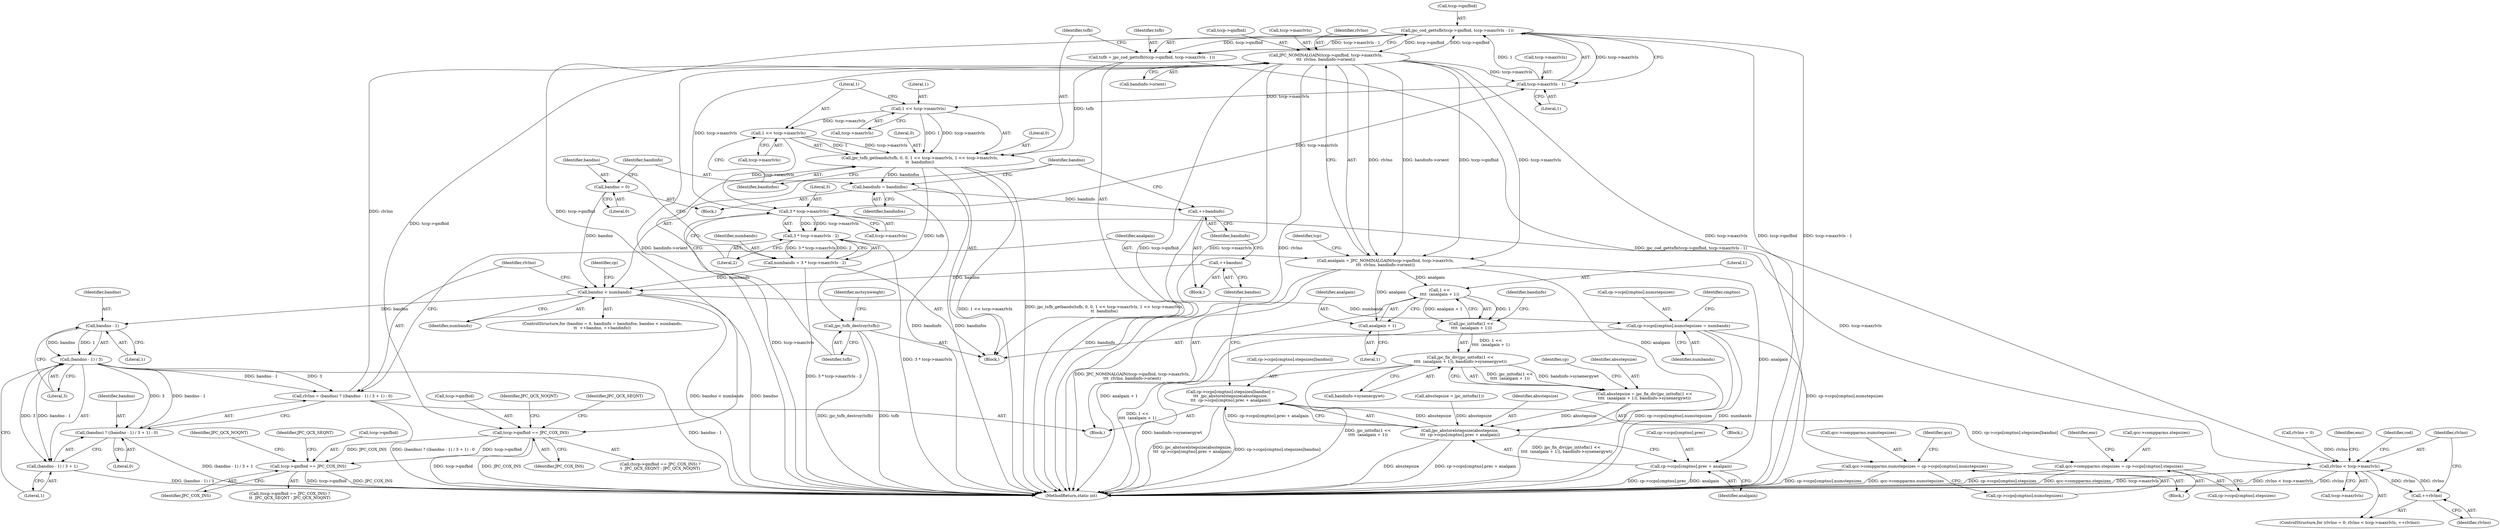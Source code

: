 digraph "0_jasper_d42b2388f7f8e0332c846675133acea151fc557a_38@API" {
"1000533" [label="(Call,jpc_cod_gettsfb(tccp->qmfbid, tccp->maxrlvls - 1))"];
"1000606" [label="(Call,JPC_NOMINALGAIN(tccp->qmfbid, tccp->maxrlvls,\n\t\t\t  rlvlno, bandinfo->orient))"];
"1000533" [label="(Call,jpc_cod_gettsfb(tccp->qmfbid, tccp->maxrlvls - 1))"];
"1000537" [label="(Call,tccp->maxrlvls - 1)"];
"1000569" [label="(Call,3 * tccp->maxrlvls)"];
"1000551" [label="(Call,1 << tccp->maxrlvls)"];
"1000546" [label="(Call,1 << tccp->maxrlvls)"];
"1000592" [label="(Call,rlvlno = (bandno) ? ((bandno - 1) / 3 + 1) : 0)"];
"1000597" [label="(Call,(bandno - 1) / 3)"];
"1000598" [label="(Call,bandno - 1)"];
"1000583" [label="(Call,bandno < numbands)"];
"1000587" [label="(Call,++bandno)"];
"1000577" [label="(Call,bandno = 0)"];
"1000566" [label="(Call,numbands = 3 * tccp->maxrlvls - 2)"];
"1000568" [label="(Call,3 * tccp->maxrlvls - 2)"];
"1000531" [label="(Call,tsfb = jpc_cod_gettsfb(tccp->qmfbid, tccp->maxrlvls - 1))"];
"1000542" [label="(Call,jpc_tsfb_getbands(tsfb, 0, 0, 1 << tccp->maxrlvls, 1 << tccp->maxrlvls,\n\t\t  bandinfos))"];
"1000557" [label="(Call,jpc_tsfb_destroy(tsfb))"];
"1000580" [label="(Call,bandinfo = bandinfos)"];
"1000589" [label="(Call,++bandinfo)"];
"1000928" [label="(Call,tccp->qmfbid == JPC_COX_INS)"];
"1001055" [label="(Call,tccp->qmfbid == JPC_COX_INS)"];
"1000594" [label="(Call,(bandno) ? ((bandno - 1) / 3 + 1) : 0)"];
"1000596" [label="(Call,(bandno - 1) / 3 + 1)"];
"1000662" [label="(Call,cp->ccps[cmptno].numstepsizes = numbands)"];
"1001062" [label="(Call,qcc->compparms.numstepsizes = cp->ccps[cmptno].numstepsizes)"];
"1000835" [label="(Call,rlvlno < tccp->maxrlvls)"];
"1000840" [label="(Call,++rlvlno)"];
"1000604" [label="(Call,analgain = JPC_NOMINALGAIN(tccp->qmfbid, tccp->maxrlvls,\n\t\t\t  rlvlno, bandinfo->orient))"];
"1000627" [label="(Call,1 <<\n\t\t\t\t  (analgain + 1))"];
"1000626" [label="(Call,jpc_inttofix(1 <<\n\t\t\t\t  (analgain + 1)))"];
"1000625" [label="(Call,jpc_fix_div(jpc_inttofix(1 <<\n\t\t\t\t  (analgain + 1)), bandinfo->synenergywt))"];
"1000623" [label="(Call,absstepsize = jpc_fix_div(jpc_inttofix(1 <<\n\t\t\t\t  (analgain + 1)), bandinfo->synenergywt))"];
"1000651" [label="(Call,jpc_abstorelstepsize(absstepsize,\n\t\t\t  cp->ccps[cmptno].prec + analgain))"];
"1000641" [label="(Call,cp->ccps[cmptno].stepsizes[bandno] =\n\t\t\t  jpc_abstorelstepsize(absstepsize,\n\t\t\t  cp->ccps[cmptno].prec + analgain))"];
"1001086" [label="(Call,qcc->compparms.stepsizes = cp->ccps[cmptno].stepsizes)"];
"1000629" [label="(Call,analgain + 1)"];
"1000653" [label="(Call,cp->ccps[cmptno].prec + analgain)"];
"1000597" [label="(Call,(bandno - 1) / 3)"];
"1000542" [label="(Call,jpc_tsfb_getbands(tsfb, 0, 0, 1 << tccp->maxrlvls, 1 << tccp->maxrlvls,\n\t\t  bandinfos))"];
"1000662" [label="(Call,cp->ccps[cmptno].numstepsizes = numbands)"];
"1000642" [label="(Call,cp->ccps[cmptno].stepsizes[bandno])"];
"1000591" [label="(Block,)"];
"1000558" [label="(Identifier,tsfb)"];
"1000929" [label="(Call,tccp->qmfbid)"];
"1000581" [label="(Identifier,bandinfo)"];
"1000532" [label="(Identifier,tsfb)"];
"1000610" [label="(Call,tccp->maxrlvls)"];
"1000598" [label="(Call,bandno - 1)"];
"1001078" [label="(Identifier,qcc)"];
"1000663" [label="(Call,cp->ccps[cmptno].numstepsizes)"];
"1000624" [label="(Identifier,absstepsize)"];
"1000531" [label="(Call,tsfb = jpc_cod_gettsfb(tccp->qmfbid, tccp->maxrlvls - 1))"];
"1000840" [label="(Call,++rlvlno)"];
"1001092" [label="(Call,cp->ccps[cmptno].stepsizes)"];
"1000835" [label="(Call,rlvlno < tccp->maxrlvls)"];
"1000585" [label="(Identifier,numbands)"];
"1000626" [label="(Call,jpc_inttofix(1 <<\n\t\t\t\t  (analgain + 1)))"];
"1000613" [label="(Identifier,rlvlno)"];
"1000831" [label="(ControlStructure,for (rlvlno = 0; rlvlno < tccp->maxrlvls; ++rlvlno))"];
"1001055" [label="(Call,tccp->qmfbid == JPC_COX_INS)"];
"1001087" [label="(Call,qcc->compparms.stepsizes)"];
"1000590" [label="(Identifier,bandinfo)"];
"1000594" [label="(Call,(bandno) ? ((bandno - 1) / 3 + 1) : 0)"];
"1000586" [label="(Block,)"];
"1000571" [label="(Call,tccp->maxrlvls)"];
"1000600" [label="(Literal,1)"];
"1000876" [label="(Identifier,enc)"];
"1000529" [label="(Identifier,cmptno)"];
"1000582" [label="(Identifier,bandinfos)"];
"1000579" [label="(Literal,0)"];
"1000841" [label="(Identifier,rlvlno)"];
"1000633" [label="(Identifier,bandinfo)"];
"1000589" [label="(Call,++bandinfo)"];
"1000595" [label="(Identifier,bandno)"];
"1000614" [label="(Call,bandinfo->orient)"];
"1000632" [label="(Call,bandinfo->synenergywt)"];
"1000567" [label="(Identifier,numbands)"];
"1000637" [label="(Call,absstepsize = jpc_inttofix(1))"];
"1000653" [label="(Call,cp->ccps[cmptno].prec + analgain)"];
"1001054" [label="(Call,(tccp->qmfbid == JPC_COX_INS) ?\n\t\t  JPC_QCX_SEQNT : JPC_QCX_NOQNT)"];
"1000568" [label="(Call,3 * tccp->maxrlvls - 2)"];
"1000631" [label="(Literal,1)"];
"1000670" [label="(Identifier,numbands)"];
"1000570" [label="(Literal,3)"];
"1000603" [label="(Literal,0)"];
"1000641" [label="(Call,cp->ccps[cmptno].stepsizes[bandno] =\n\t\t\t  jpc_abstorelstepsize(absstepsize,\n\t\t\t  cp->ccps[cmptno].prec + analgain))"];
"1000551" [label="(Call,1 << tccp->maxrlvls)"];
"1000580" [label="(Call,bandinfo = bandinfos)"];
"1000538" [label="(Call,tccp->maxrlvls)"];
"1000530" [label="(Block,)"];
"1000592" [label="(Call,rlvlno = (bandno) ? ((bandno - 1) / 3 + 1) : 0)"];
"1000596" [label="(Call,(bandno - 1) / 3 + 1)"];
"1001068" [label="(Call,cp->ccps[cmptno].numstepsizes)"];
"1000630" [label="(Identifier,analgain)"];
"1000666" [label="(Identifier,cp)"];
"1000587" [label="(Call,++bandno)"];
"1000623" [label="(Call,absstepsize = jpc_fix_div(jpc_inttofix(1 <<\n\t\t\t\t  (analgain + 1)), bandinfo->synenergywt))"];
"1000569" [label="(Call,3 * tccp->maxrlvls)"];
"1001102" [label="(Identifier,enc)"];
"1000566" [label="(Call,numbands = 3 * tccp->maxrlvls - 2)"];
"1000646" [label="(Identifier,cp)"];
"1000928" [label="(Call,tccp->qmfbid == JPC_COX_INS)"];
"1000927" [label="(Call,(tccp->qmfbid == JPC_COX_INS) ?\n\t  JPC_QCX_SEQNT : JPC_QCX_NOQNT)"];
"1000932" [label="(Identifier,JPC_COX_INS)"];
"1000583" [label="(Call,bandno < numbands)"];
"1000575" [label="(ControlStructure,for (bandno = 0, bandinfo = bandinfos; bandno < numbands;\n\t\t  ++bandno, ++bandinfo))"];
"1000552" [label="(Literal,1)"];
"1001020" [label="(Block,)"];
"1000622" [label="(Block,)"];
"1000544" [label="(Literal,0)"];
"1000533" [label="(Call,jpc_cod_gettsfb(tccp->qmfbid, tccp->maxrlvls - 1))"];
"1000604" [label="(Call,analgain = JPC_NOMINALGAIN(tccp->qmfbid, tccp->maxrlvls,\n\t\t\t  rlvlno, bandinfo->orient))"];
"1000599" [label="(Identifier,bandno)"];
"1000534" [label="(Call,tccp->qmfbid)"];
"1000848" [label="(Identifier,cod)"];
"1000625" [label="(Call,jpc_fix_div(jpc_inttofix(1 <<\n\t\t\t\t  (analgain + 1)), bandinfo->synenergywt))"];
"1001062" [label="(Call,qcc->compparms.numstepsizes = cp->ccps[cmptno].numstepsizes)"];
"1000934" [label="(Identifier,JPC_QCX_NOQNT)"];
"1000543" [label="(Identifier,tsfb)"];
"1000541" [label="(Literal,1)"];
"1001059" [label="(Identifier,JPC_COX_INS)"];
"1000546" [label="(Call,1 << tccp->maxrlvls)"];
"1001061" [label="(Identifier,JPC_QCX_NOQNT)"];
"1000548" [label="(Call,tccp->maxrlvls)"];
"1000545" [label="(Literal,0)"];
"1000537" [label="(Call,tccp->maxrlvls - 1)"];
"1000584" [label="(Identifier,bandno)"];
"1000661" [label="(Identifier,analgain)"];
"1000578" [label="(Identifier,bandno)"];
"1000837" [label="(Call,tccp->maxrlvls)"];
"1000627" [label="(Call,1 <<\n\t\t\t\t  (analgain + 1))"];
"1000553" [label="(Call,tccp->maxrlvls)"];
"1000654" [label="(Call,cp->ccps[cmptno].prec)"];
"1000605" [label="(Identifier,analgain)"];
"1000602" [label="(Literal,1)"];
"1000557" [label="(Call,jpc_tsfb_destroy(tsfb))"];
"1000620" [label="(Identifier,tcp)"];
"1000547" [label="(Literal,1)"];
"1000652" [label="(Identifier,absstepsize)"];
"1000588" [label="(Identifier,bandno)"];
"1000628" [label="(Literal,1)"];
"1000836" [label="(Identifier,rlvlno)"];
"1000606" [label="(Call,JPC_NOMINALGAIN(tccp->qmfbid, tccp->maxrlvls,\n\t\t\t  rlvlno, bandinfo->orient))"];
"1001063" [label="(Call,qcc->compparms.numstepsizes)"];
"1000933" [label="(Identifier,JPC_QCX_SEQNT)"];
"1000576" [label="(Block,)"];
"1001187" [label="(MethodReturn,static int)"];
"1000832" [label="(Call,rlvlno = 0)"];
"1000556" [label="(Identifier,bandinfos)"];
"1000607" [label="(Call,tccp->qmfbid)"];
"1000577" [label="(Call,bandno = 0)"];
"1000629" [label="(Call,analgain + 1)"];
"1000560" [label="(Identifier,mctsynweight)"];
"1001060" [label="(Identifier,JPC_QCX_SEQNT)"];
"1000574" [label="(Literal,2)"];
"1001086" [label="(Call,qcc->compparms.stepsizes = cp->ccps[cmptno].stepsizes)"];
"1000593" [label="(Identifier,rlvlno)"];
"1000601" [label="(Literal,3)"];
"1000651" [label="(Call,jpc_abstorelstepsize(absstepsize,\n\t\t\t  cp->ccps[cmptno].prec + analgain))"];
"1001056" [label="(Call,tccp->qmfbid)"];
"1000533" -> "1000531"  [label="AST: "];
"1000533" -> "1000537"  [label="CFG: "];
"1000534" -> "1000533"  [label="AST: "];
"1000537" -> "1000533"  [label="AST: "];
"1000531" -> "1000533"  [label="CFG: "];
"1000533" -> "1001187"  [label="DDG: tccp->qmfbid"];
"1000533" -> "1001187"  [label="DDG: tccp->maxrlvls - 1"];
"1000533" -> "1000531"  [label="DDG: tccp->qmfbid"];
"1000533" -> "1000531"  [label="DDG: tccp->maxrlvls - 1"];
"1000606" -> "1000533"  [label="DDG: tccp->qmfbid"];
"1000537" -> "1000533"  [label="DDG: tccp->maxrlvls"];
"1000537" -> "1000533"  [label="DDG: 1"];
"1000533" -> "1000606"  [label="DDG: tccp->qmfbid"];
"1000533" -> "1000928"  [label="DDG: tccp->qmfbid"];
"1000606" -> "1000604"  [label="AST: "];
"1000606" -> "1000614"  [label="CFG: "];
"1000607" -> "1000606"  [label="AST: "];
"1000610" -> "1000606"  [label="AST: "];
"1000613" -> "1000606"  [label="AST: "];
"1000614" -> "1000606"  [label="AST: "];
"1000604" -> "1000606"  [label="CFG: "];
"1000606" -> "1001187"  [label="DDG: bandinfo->orient"];
"1000606" -> "1001187"  [label="DDG: tccp->qmfbid"];
"1000606" -> "1001187"  [label="DDG: rlvlno"];
"1000606" -> "1001187"  [label="DDG: tccp->maxrlvls"];
"1000606" -> "1000537"  [label="DDG: tccp->maxrlvls"];
"1000606" -> "1000604"  [label="DDG: tccp->qmfbid"];
"1000606" -> "1000604"  [label="DDG: tccp->maxrlvls"];
"1000606" -> "1000604"  [label="DDG: rlvlno"];
"1000606" -> "1000604"  [label="DDG: bandinfo->orient"];
"1000569" -> "1000606"  [label="DDG: tccp->maxrlvls"];
"1000592" -> "1000606"  [label="DDG: rlvlno"];
"1000606" -> "1000835"  [label="DDG: tccp->maxrlvls"];
"1000606" -> "1000928"  [label="DDG: tccp->qmfbid"];
"1000537" -> "1000541"  [label="CFG: "];
"1000538" -> "1000537"  [label="AST: "];
"1000541" -> "1000537"  [label="AST: "];
"1000569" -> "1000537"  [label="DDG: tccp->maxrlvls"];
"1000537" -> "1000546"  [label="DDG: tccp->maxrlvls"];
"1000569" -> "1000568"  [label="AST: "];
"1000569" -> "1000571"  [label="CFG: "];
"1000570" -> "1000569"  [label="AST: "];
"1000571" -> "1000569"  [label="AST: "];
"1000574" -> "1000569"  [label="CFG: "];
"1000569" -> "1001187"  [label="DDG: tccp->maxrlvls"];
"1000569" -> "1000568"  [label="DDG: 3"];
"1000569" -> "1000568"  [label="DDG: tccp->maxrlvls"];
"1000551" -> "1000569"  [label="DDG: tccp->maxrlvls"];
"1000569" -> "1000835"  [label="DDG: tccp->maxrlvls"];
"1000551" -> "1000542"  [label="AST: "];
"1000551" -> "1000553"  [label="CFG: "];
"1000552" -> "1000551"  [label="AST: "];
"1000553" -> "1000551"  [label="AST: "];
"1000556" -> "1000551"  [label="CFG: "];
"1000551" -> "1000542"  [label="DDG: 1"];
"1000551" -> "1000542"  [label="DDG: tccp->maxrlvls"];
"1000546" -> "1000551"  [label="DDG: tccp->maxrlvls"];
"1000546" -> "1000542"  [label="AST: "];
"1000546" -> "1000548"  [label="CFG: "];
"1000547" -> "1000546"  [label="AST: "];
"1000548" -> "1000546"  [label="AST: "];
"1000552" -> "1000546"  [label="CFG: "];
"1000546" -> "1000542"  [label="DDG: 1"];
"1000546" -> "1000542"  [label="DDG: tccp->maxrlvls"];
"1000592" -> "1000591"  [label="AST: "];
"1000592" -> "1000594"  [label="CFG: "];
"1000593" -> "1000592"  [label="AST: "];
"1000594" -> "1000592"  [label="AST: "];
"1000605" -> "1000592"  [label="CFG: "];
"1000592" -> "1001187"  [label="DDG: (bandno) ? ((bandno - 1) / 3 + 1) : 0"];
"1000597" -> "1000592"  [label="DDG: bandno - 1"];
"1000597" -> "1000592"  [label="DDG: 3"];
"1000597" -> "1000596"  [label="AST: "];
"1000597" -> "1000601"  [label="CFG: "];
"1000598" -> "1000597"  [label="AST: "];
"1000601" -> "1000597"  [label="AST: "];
"1000602" -> "1000597"  [label="CFG: "];
"1000597" -> "1001187"  [label="DDG: bandno - 1"];
"1000597" -> "1000594"  [label="DDG: bandno - 1"];
"1000597" -> "1000594"  [label="DDG: 3"];
"1000597" -> "1000596"  [label="DDG: bandno - 1"];
"1000597" -> "1000596"  [label="DDG: 3"];
"1000598" -> "1000597"  [label="DDG: bandno"];
"1000598" -> "1000597"  [label="DDG: 1"];
"1000598" -> "1000600"  [label="CFG: "];
"1000599" -> "1000598"  [label="AST: "];
"1000600" -> "1000598"  [label="AST: "];
"1000601" -> "1000598"  [label="CFG: "];
"1000583" -> "1000598"  [label="DDG: bandno"];
"1000583" -> "1000575"  [label="AST: "];
"1000583" -> "1000585"  [label="CFG: "];
"1000584" -> "1000583"  [label="AST: "];
"1000585" -> "1000583"  [label="AST: "];
"1000593" -> "1000583"  [label="CFG: "];
"1000666" -> "1000583"  [label="CFG: "];
"1000583" -> "1001187"  [label="DDG: bandno < numbands"];
"1000583" -> "1001187"  [label="DDG: bandno"];
"1000587" -> "1000583"  [label="DDG: bandno"];
"1000577" -> "1000583"  [label="DDG: bandno"];
"1000566" -> "1000583"  [label="DDG: numbands"];
"1000583" -> "1000662"  [label="DDG: numbands"];
"1000587" -> "1000586"  [label="AST: "];
"1000587" -> "1000588"  [label="CFG: "];
"1000588" -> "1000587"  [label="AST: "];
"1000590" -> "1000587"  [label="CFG: "];
"1000577" -> "1000576"  [label="AST: "];
"1000577" -> "1000579"  [label="CFG: "];
"1000578" -> "1000577"  [label="AST: "];
"1000579" -> "1000577"  [label="AST: "];
"1000581" -> "1000577"  [label="CFG: "];
"1000566" -> "1000530"  [label="AST: "];
"1000566" -> "1000568"  [label="CFG: "];
"1000567" -> "1000566"  [label="AST: "];
"1000568" -> "1000566"  [label="AST: "];
"1000578" -> "1000566"  [label="CFG: "];
"1000566" -> "1001187"  [label="DDG: 3 * tccp->maxrlvls - 2"];
"1000568" -> "1000566"  [label="DDG: 3 * tccp->maxrlvls"];
"1000568" -> "1000566"  [label="DDG: 2"];
"1000568" -> "1000574"  [label="CFG: "];
"1000574" -> "1000568"  [label="AST: "];
"1000568" -> "1001187"  [label="DDG: 3 * tccp->maxrlvls"];
"1000531" -> "1000530"  [label="AST: "];
"1000532" -> "1000531"  [label="AST: "];
"1000543" -> "1000531"  [label="CFG: "];
"1000531" -> "1001187"  [label="DDG: jpc_cod_gettsfb(tccp->qmfbid, tccp->maxrlvls - 1)"];
"1000531" -> "1000542"  [label="DDG: tsfb"];
"1000542" -> "1000530"  [label="AST: "];
"1000542" -> "1000556"  [label="CFG: "];
"1000543" -> "1000542"  [label="AST: "];
"1000544" -> "1000542"  [label="AST: "];
"1000545" -> "1000542"  [label="AST: "];
"1000556" -> "1000542"  [label="AST: "];
"1000558" -> "1000542"  [label="CFG: "];
"1000542" -> "1001187"  [label="DDG: 1 << tccp->maxrlvls"];
"1000542" -> "1001187"  [label="DDG: jpc_tsfb_getbands(tsfb, 0, 0, 1 << tccp->maxrlvls, 1 << tccp->maxrlvls,\n\t\t  bandinfos)"];
"1000542" -> "1000557"  [label="DDG: tsfb"];
"1000542" -> "1000580"  [label="DDG: bandinfos"];
"1000557" -> "1000530"  [label="AST: "];
"1000557" -> "1000558"  [label="CFG: "];
"1000558" -> "1000557"  [label="AST: "];
"1000560" -> "1000557"  [label="CFG: "];
"1000557" -> "1001187"  [label="DDG: jpc_tsfb_destroy(tsfb)"];
"1000557" -> "1001187"  [label="DDG: tsfb"];
"1000580" -> "1000576"  [label="AST: "];
"1000580" -> "1000582"  [label="CFG: "];
"1000581" -> "1000580"  [label="AST: "];
"1000582" -> "1000580"  [label="AST: "];
"1000584" -> "1000580"  [label="CFG: "];
"1000580" -> "1001187"  [label="DDG: bandinfos"];
"1000580" -> "1001187"  [label="DDG: bandinfo"];
"1000580" -> "1000589"  [label="DDG: bandinfo"];
"1000589" -> "1000586"  [label="AST: "];
"1000589" -> "1000590"  [label="CFG: "];
"1000590" -> "1000589"  [label="AST: "];
"1000584" -> "1000589"  [label="CFG: "];
"1000589" -> "1001187"  [label="DDG: bandinfo"];
"1000928" -> "1000927"  [label="AST: "];
"1000928" -> "1000932"  [label="CFG: "];
"1000929" -> "1000928"  [label="AST: "];
"1000932" -> "1000928"  [label="AST: "];
"1000933" -> "1000928"  [label="CFG: "];
"1000934" -> "1000928"  [label="CFG: "];
"1000928" -> "1001187"  [label="DDG: tccp->qmfbid"];
"1000928" -> "1001187"  [label="DDG: JPC_COX_INS"];
"1000928" -> "1001055"  [label="DDG: tccp->qmfbid"];
"1000928" -> "1001055"  [label="DDG: JPC_COX_INS"];
"1001055" -> "1001054"  [label="AST: "];
"1001055" -> "1001059"  [label="CFG: "];
"1001056" -> "1001055"  [label="AST: "];
"1001059" -> "1001055"  [label="AST: "];
"1001060" -> "1001055"  [label="CFG: "];
"1001061" -> "1001055"  [label="CFG: "];
"1001055" -> "1001187"  [label="DDG: tccp->qmfbid"];
"1001055" -> "1001187"  [label="DDG: JPC_COX_INS"];
"1000594" -> "1000596"  [label="CFG: "];
"1000594" -> "1000603"  [label="CFG: "];
"1000595" -> "1000594"  [label="AST: "];
"1000596" -> "1000594"  [label="AST: "];
"1000603" -> "1000594"  [label="AST: "];
"1000594" -> "1001187"  [label="DDG: (bandno - 1) / 3 + 1"];
"1000596" -> "1000602"  [label="CFG: "];
"1000602" -> "1000596"  [label="AST: "];
"1000596" -> "1001187"  [label="DDG: (bandno - 1) / 3"];
"1000662" -> "1000530"  [label="AST: "];
"1000662" -> "1000670"  [label="CFG: "];
"1000663" -> "1000662"  [label="AST: "];
"1000670" -> "1000662"  [label="AST: "];
"1000529" -> "1000662"  [label="CFG: "];
"1000662" -> "1001187"  [label="DDG: cp->ccps[cmptno].numstepsizes"];
"1000662" -> "1001187"  [label="DDG: numbands"];
"1000662" -> "1001062"  [label="DDG: cp->ccps[cmptno].numstepsizes"];
"1001062" -> "1001020"  [label="AST: "];
"1001062" -> "1001068"  [label="CFG: "];
"1001063" -> "1001062"  [label="AST: "];
"1001068" -> "1001062"  [label="AST: "];
"1001078" -> "1001062"  [label="CFG: "];
"1001062" -> "1001187"  [label="DDG: qcc->compparms.numstepsizes"];
"1001062" -> "1001187"  [label="DDG: cp->ccps[cmptno].numstepsizes"];
"1000835" -> "1000831"  [label="AST: "];
"1000835" -> "1000837"  [label="CFG: "];
"1000836" -> "1000835"  [label="AST: "];
"1000837" -> "1000835"  [label="AST: "];
"1000848" -> "1000835"  [label="CFG: "];
"1000876" -> "1000835"  [label="CFG: "];
"1000835" -> "1001187"  [label="DDG: rlvlno < tccp->maxrlvls"];
"1000835" -> "1001187"  [label="DDG: rlvlno"];
"1000835" -> "1001187"  [label="DDG: tccp->maxrlvls"];
"1000832" -> "1000835"  [label="DDG: rlvlno"];
"1000840" -> "1000835"  [label="DDG: rlvlno"];
"1000835" -> "1000840"  [label="DDG: rlvlno"];
"1000840" -> "1000831"  [label="AST: "];
"1000840" -> "1000841"  [label="CFG: "];
"1000841" -> "1000840"  [label="AST: "];
"1000836" -> "1000840"  [label="CFG: "];
"1000604" -> "1000591"  [label="AST: "];
"1000605" -> "1000604"  [label="AST: "];
"1000620" -> "1000604"  [label="CFG: "];
"1000604" -> "1001187"  [label="DDG: JPC_NOMINALGAIN(tccp->qmfbid, tccp->maxrlvls,\n\t\t\t  rlvlno, bandinfo->orient)"];
"1000604" -> "1000627"  [label="DDG: analgain"];
"1000604" -> "1000629"  [label="DDG: analgain"];
"1000604" -> "1000651"  [label="DDG: analgain"];
"1000604" -> "1000653"  [label="DDG: analgain"];
"1000627" -> "1000626"  [label="AST: "];
"1000627" -> "1000629"  [label="CFG: "];
"1000628" -> "1000627"  [label="AST: "];
"1000629" -> "1000627"  [label="AST: "];
"1000626" -> "1000627"  [label="CFG: "];
"1000627" -> "1001187"  [label="DDG: analgain + 1"];
"1000627" -> "1000626"  [label="DDG: 1"];
"1000627" -> "1000626"  [label="DDG: analgain + 1"];
"1000626" -> "1000625"  [label="AST: "];
"1000633" -> "1000626"  [label="CFG: "];
"1000626" -> "1001187"  [label="DDG: 1 <<\n\t\t\t\t  (analgain + 1)"];
"1000626" -> "1000625"  [label="DDG: 1 <<\n\t\t\t\t  (analgain + 1)"];
"1000625" -> "1000623"  [label="AST: "];
"1000625" -> "1000632"  [label="CFG: "];
"1000632" -> "1000625"  [label="AST: "];
"1000623" -> "1000625"  [label="CFG: "];
"1000625" -> "1001187"  [label="DDG: bandinfo->synenergywt"];
"1000625" -> "1001187"  [label="DDG: jpc_inttofix(1 <<\n\t\t\t\t  (analgain + 1))"];
"1000625" -> "1000623"  [label="DDG: jpc_inttofix(1 <<\n\t\t\t\t  (analgain + 1))"];
"1000625" -> "1000623"  [label="DDG: bandinfo->synenergywt"];
"1000623" -> "1000622"  [label="AST: "];
"1000624" -> "1000623"  [label="AST: "];
"1000646" -> "1000623"  [label="CFG: "];
"1000623" -> "1001187"  [label="DDG: jpc_fix_div(jpc_inttofix(1 <<\n\t\t\t\t  (analgain + 1)), bandinfo->synenergywt)"];
"1000623" -> "1000651"  [label="DDG: absstepsize"];
"1000651" -> "1000641"  [label="AST: "];
"1000651" -> "1000653"  [label="CFG: "];
"1000652" -> "1000651"  [label="AST: "];
"1000653" -> "1000651"  [label="AST: "];
"1000641" -> "1000651"  [label="CFG: "];
"1000651" -> "1001187"  [label="DDG: absstepsize"];
"1000651" -> "1001187"  [label="DDG: cp->ccps[cmptno].prec + analgain"];
"1000651" -> "1000641"  [label="DDG: absstepsize"];
"1000651" -> "1000641"  [label="DDG: cp->ccps[cmptno].prec + analgain"];
"1000637" -> "1000651"  [label="DDG: absstepsize"];
"1000641" -> "1000591"  [label="AST: "];
"1000642" -> "1000641"  [label="AST: "];
"1000588" -> "1000641"  [label="CFG: "];
"1000641" -> "1001187"  [label="DDG: jpc_abstorelstepsize(absstepsize,\n\t\t\t  cp->ccps[cmptno].prec + analgain)"];
"1000641" -> "1001187"  [label="DDG: cp->ccps[cmptno].stepsizes[bandno]"];
"1000641" -> "1001086"  [label="DDG: cp->ccps[cmptno].stepsizes[bandno]"];
"1001086" -> "1001020"  [label="AST: "];
"1001086" -> "1001092"  [label="CFG: "];
"1001087" -> "1001086"  [label="AST: "];
"1001092" -> "1001086"  [label="AST: "];
"1001102" -> "1001086"  [label="CFG: "];
"1001086" -> "1001187"  [label="DDG: qcc->compparms.stepsizes"];
"1001086" -> "1001187"  [label="DDG: cp->ccps[cmptno].stepsizes"];
"1000629" -> "1000631"  [label="CFG: "];
"1000630" -> "1000629"  [label="AST: "];
"1000631" -> "1000629"  [label="AST: "];
"1000653" -> "1000661"  [label="CFG: "];
"1000654" -> "1000653"  [label="AST: "];
"1000661" -> "1000653"  [label="AST: "];
"1000653" -> "1001187"  [label="DDG: analgain"];
"1000653" -> "1001187"  [label="DDG: cp->ccps[cmptno].prec"];
}
